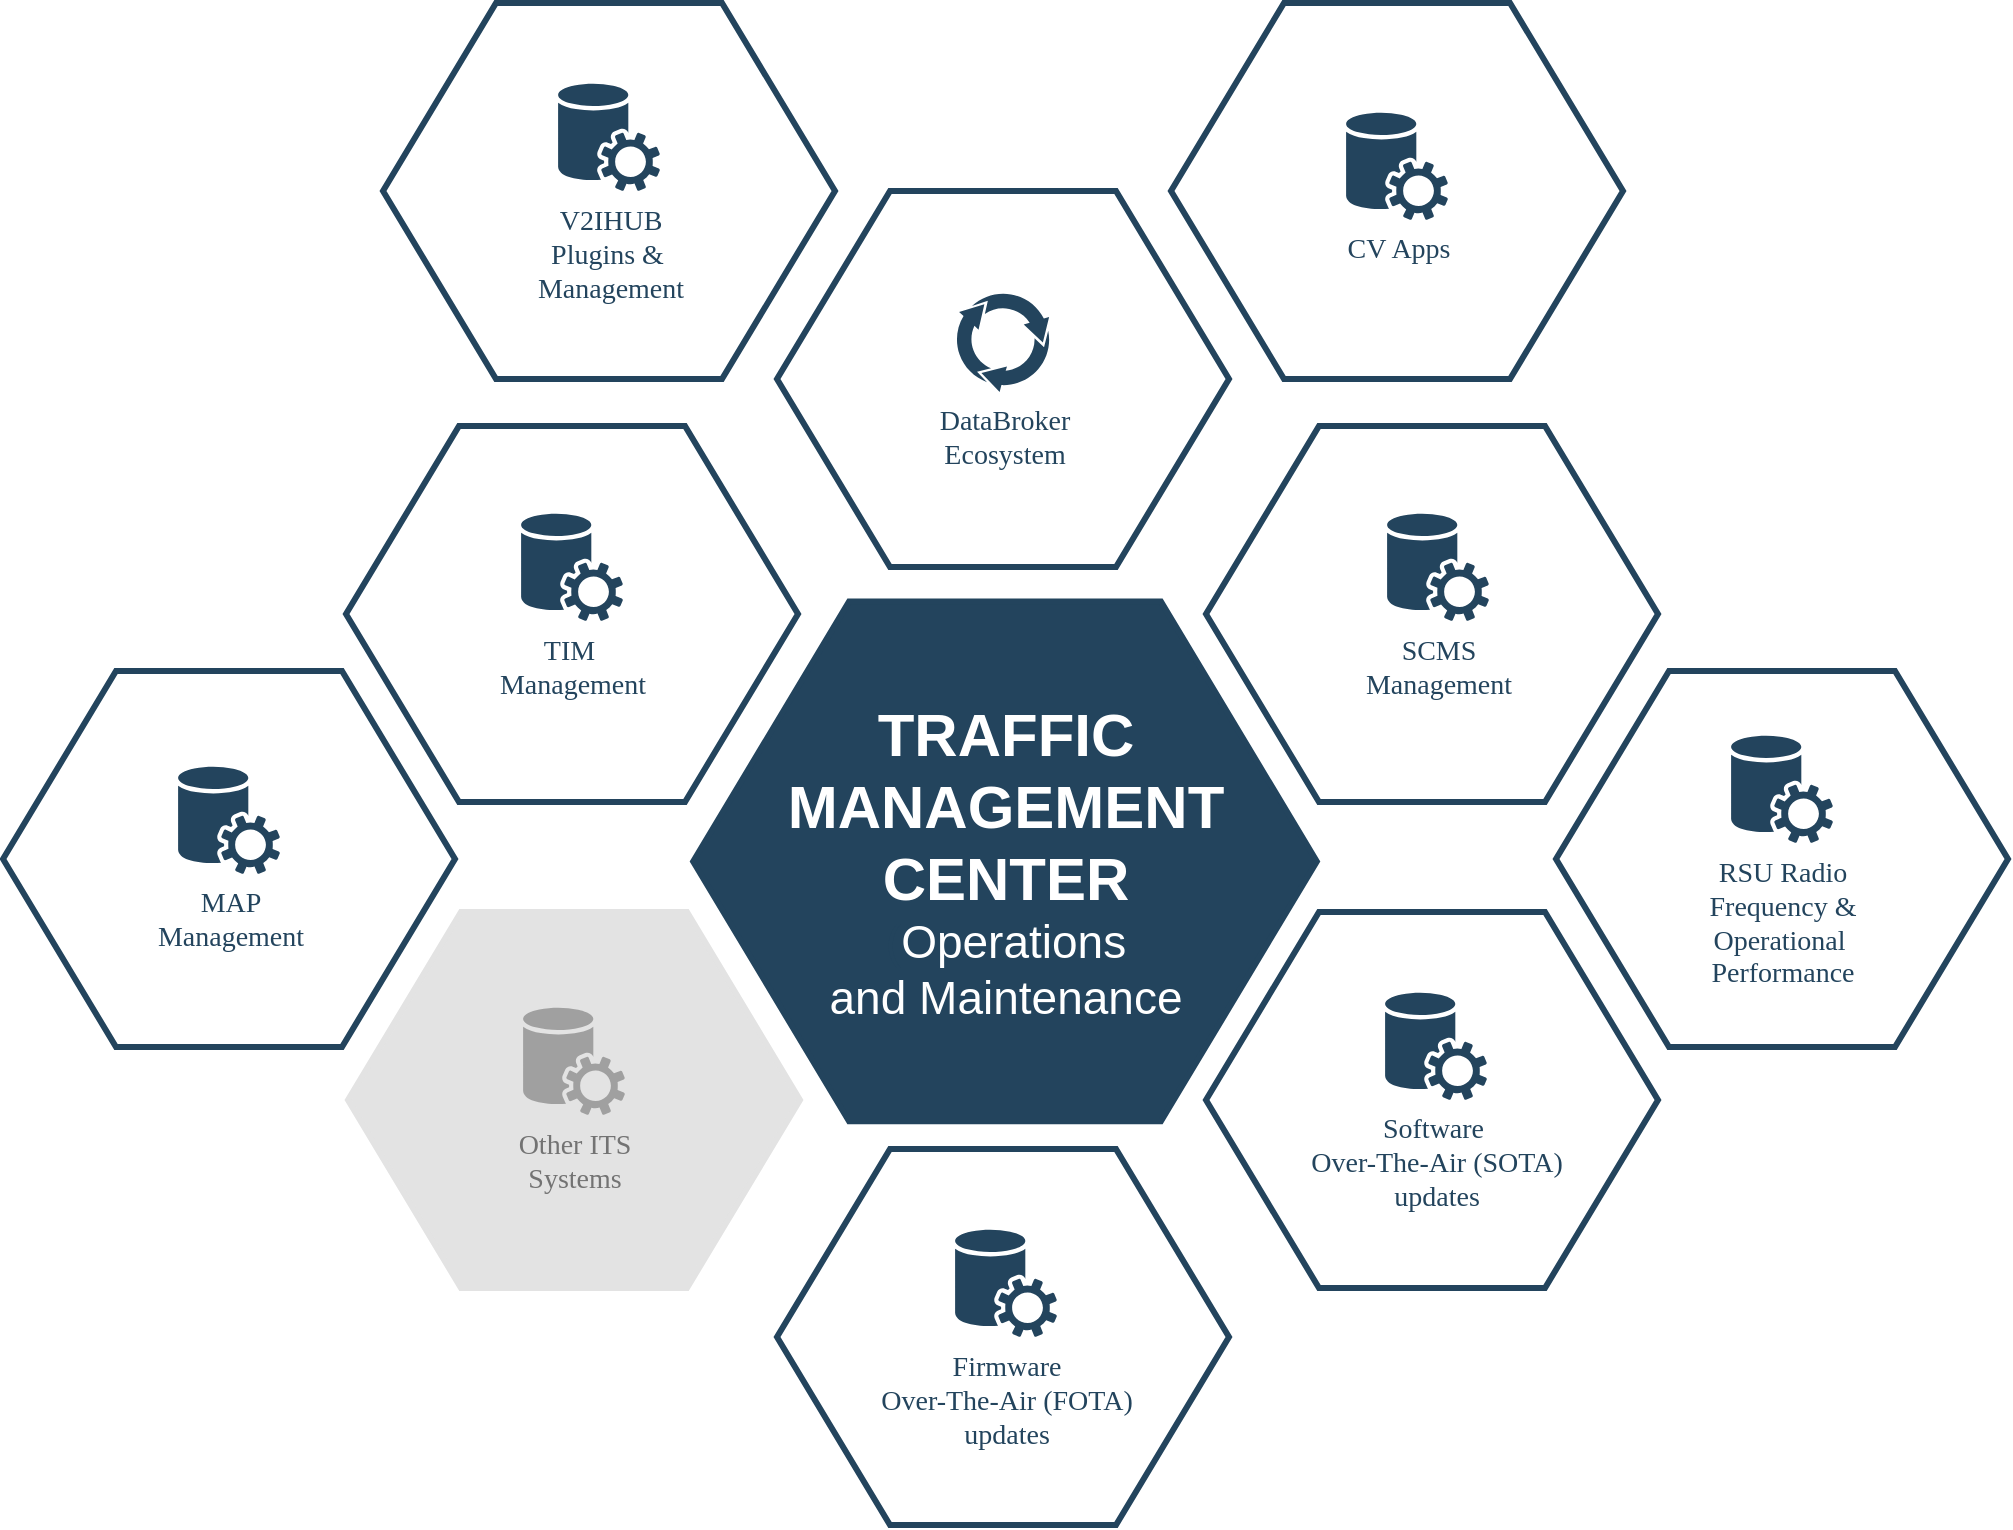 <mxfile version="10.4.6" type="github"><diagram id="07fea595-8f29-1299-0266-81d95cde20df" name="Page-1"><mxGraphModel dx="1991" dy="1079" grid="1" gridSize="10" guides="1" tooltips="1" connect="1" arrows="1" fold="1" page="1" pageScale="1" pageWidth="1100" pageHeight="850" background="#ffffff" math="0" shadow="0"><root><mxCell id="0"/><mxCell id="1" parent="0"/><mxCell id="ZnRn1WutiJvJpjX_OVSR-669" value="" style="shape=hexagon;perimeter=hexagonPerimeter2;whiteSpace=wrap;html=1;shadow=0;labelBackgroundColor=none;strokeColor=#E3E3E3;fillColor=#E3E3E3;gradientColor=none;fontFamily=Helvetica;fontSize=23;fontColor=#E6E6E6;align=center;strokeWidth=3;textOpacity=40;" parent="1" vertex="1"><mxGeometry x="231" y="484" width="226" height="188" as="geometry"/></mxCell><mxCell id="ZnRn1WutiJvJpjX_OVSR-667" value="" style="shape=hexagon;perimeter=hexagonPerimeter2;whiteSpace=wrap;html=1;shadow=0;labelBackgroundColor=none;strokeColor=#23445D;fillColor=#ffffff;gradientColor=none;fontFamily=Helvetica;fontSize=23;fontColor=#23445D;align=center;strokeWidth=3;" parent="1" vertex="1"><mxGeometry x="660" y="484" width="226" height="188" as="geometry"/></mxCell><mxCell id="ZnRn1WutiJvJpjX_OVSR-666" value="" style="shape=hexagon;perimeter=hexagonPerimeter2;whiteSpace=wrap;html=1;shadow=0;labelBackgroundColor=none;strokeColor=#23445D;fillColor=#ffffff;gradientColor=none;fontFamily=Helvetica;fontSize=23;fontColor=#23445D;align=center;strokeWidth=3;fontStyle=1" parent="1" vertex="1"><mxGeometry x="445.5" y="602.5" width="226" height="188" as="geometry"/></mxCell><mxCell id="644" value="&lt;font color=&quot;#ffffff&quot;&gt;&lt;span style=&quot;font-size: 30px&quot;&gt;&lt;b&gt;TRAFFIC MANAGEMENT CENTER&lt;br&gt;&lt;/b&gt;&lt;/span&gt;&lt;/font&gt;(&lt;font color=&quot;#ffffff&quot;&gt;Operations &lt;br&gt;and Maintenance&lt;/font&gt;&lt;br&gt;" style="shape=hexagon;perimeter=hexagonPerimeter2;whiteSpace=wrap;html=1;shadow=0;labelBackgroundColor=none;strokeColor=#23445D;fillColor=#23445D;gradientColor=none;fontFamily=Helvetica;fontSize=23;fontColor=#23445d;align=center;strokeWidth=3;" parent="1" vertex="1"><mxGeometry x="403.579" y="328.798" width="311.842" height="259.868" as="geometry"/></mxCell><mxCell id="645" value="" style="triangle;whiteSpace=wrap;html=1;shadow=0;labelBackgroundColor=none;strokeColor=none;fillColor=#FFFFFF;fontFamily=Helvetica;fontSize=17;fontColor=#23445d;align=center;rotation=90;gradientColor=none;flipV=1;flipH=1;opacity=20;" parent="1" vertex="1"><mxGeometry x="284.5" y="346.667" width="72" height="152" as="geometry"/></mxCell><mxCell id="651" value="" style="shape=hexagon;perimeter=hexagonPerimeter2;whiteSpace=wrap;html=1;shadow=0;labelBackgroundColor=none;strokeColor=#23445D;fillColor=#ffffff;gradientColor=none;fontFamily=Helvetica;fontSize=23;fontColor=#23445D;align=center;strokeWidth=3;" parent="1" vertex="1"><mxGeometry x="230" y="241" width="226" height="188" as="geometry"/></mxCell><mxCell id="ZnRn1WutiJvJpjX_OVSR-658" value="&lt;font color=&quot;#23445d&quot;&gt;TIM&amp;nbsp;&lt;br&gt;Management&lt;/font&gt;" style="shadow=0;dashed=0;html=1;strokeColor=none;fillColor=#23445D;labelPosition=center;verticalLabelPosition=bottom;verticalAlign=top;shape=mxgraph.office.services.central_management_service;rounded=0;comic=0;fontFamily=Verdana;fontSize=14;fontColor=#FFFFFF;" parent="1" vertex="1"><mxGeometry x="317.5" y="284.5" width="51" height="54" as="geometry"/></mxCell><mxCell id="ZnRn1WutiJvJpjX_OVSR-665" value="" style="shape=hexagon;perimeter=hexagonPerimeter2;whiteSpace=wrap;html=1;shadow=0;labelBackgroundColor=none;strokeColor=#23445D;fillColor=#ffffff;gradientColor=none;fontFamily=Helvetica;fontSize=23;fontColor=#23445D;align=center;strokeWidth=3;" parent="1" vertex="1"><mxGeometry x="445.5" y="123.5" width="226" height="188" as="geometry"/></mxCell><mxCell id="ZnRn1WutiJvJpjX_OVSR-668" value="" style="shape=hexagon;perimeter=hexagonPerimeter2;whiteSpace=wrap;html=1;shadow=0;labelBackgroundColor=none;strokeColor=#23445D;fillColor=#ffffff;gradientColor=none;fontFamily=Helvetica;fontSize=23;fontColor=#23445D;align=center;strokeWidth=3;" parent="1" vertex="1"><mxGeometry x="660" y="241" width="226" height="188" as="geometry"/></mxCell><mxCell id="ZnRn1WutiJvJpjX_OVSR-670" value="" style="shape=hexagon;perimeter=hexagonPerimeter2;whiteSpace=wrap;html=1;shadow=0;labelBackgroundColor=none;strokeColor=#23445D;fillColor=#ffffff;gradientColor=none;fontFamily=Helvetica;fontSize=23;fontColor=#23445D;align=center;strokeWidth=3;" parent="1" vertex="1"><mxGeometry x="58.5" y="363.5" width="226" height="188" as="geometry"/></mxCell><mxCell id="ZnRn1WutiJvJpjX_OVSR-671" value="" style="shape=hexagon;perimeter=hexagonPerimeter2;whiteSpace=wrap;html=1;shadow=0;labelBackgroundColor=none;strokeColor=#23445D;fillColor=#ffffff;gradientColor=none;fontFamily=Helvetica;fontSize=23;fontColor=#23445D;align=center;strokeWidth=3;" parent="1" vertex="1"><mxGeometry x="835" y="363.5" width="226" height="188" as="geometry"/></mxCell><mxCell id="ZnRn1WutiJvJpjX_OVSR-672" value="" style="shape=hexagon;perimeter=hexagonPerimeter2;whiteSpace=wrap;html=1;shadow=0;labelBackgroundColor=none;strokeColor=#23445D;fillColor=#ffffff;gradientColor=none;fontFamily=Helvetica;fontSize=23;fontColor=#23445D;align=center;strokeWidth=3;" parent="1" vertex="1"><mxGeometry x="248.5" y="29.5" width="226" height="188" as="geometry"/></mxCell><mxCell id="ZnRn1WutiJvJpjX_OVSR-673" value="" style="shape=hexagon;perimeter=hexagonPerimeter2;whiteSpace=wrap;html=1;shadow=0;labelBackgroundColor=none;strokeColor=#23445D;fillColor=#ffffff;gradientColor=none;fontFamily=Helvetica;fontSize=23;fontColor=#23445D;align=center;strokeWidth=3;" parent="1" vertex="1"><mxGeometry x="642.5" y="29.5" width="226" height="188" as="geometry"/></mxCell><mxCell id="ZnRn1WutiJvJpjX_OVSR-674" value="&lt;font color=&quot;#23445d&quot;&gt;V2IHUB&lt;br&gt;Plugins &amp;amp;&amp;nbsp;&lt;br&gt;Management&lt;/font&gt;" style="shadow=0;dashed=0;html=1;strokeColor=none;fillColor=#23445D;labelPosition=center;verticalLabelPosition=bottom;verticalAlign=top;shape=mxgraph.office.services.central_management_service;rounded=0;comic=0;fontFamily=Verdana;fontSize=14;fontColor=#FFFFFF;" parent="1" vertex="1"><mxGeometry x="336" y="69.5" width="51" height="54" as="geometry"/></mxCell><mxCell id="ZnRn1WutiJvJpjX_OVSR-675" value="&lt;font color=&quot;#23445d&quot;&gt;DataBroker&lt;br&gt;Ecosystem&lt;/font&gt;&lt;br&gt;" style="shadow=0;dashed=0;html=1;strokeColor=none;shape=mxgraph.mscae.general.continuous_cycle;fillColor=#23445D;rounded=0;comic=0;fontFamily=Verdana;fontSize=14;fontColor=#FFFFFF;verticalAlign=top;labelPosition=center;verticalLabelPosition=bottom;align=center;" parent="1" vertex="1"><mxGeometry x="534.5" y="174" width="48" height="50" as="geometry"/></mxCell><mxCell id="ZnRn1WutiJvJpjX_OVSR-678" value="&lt;font color=&quot;#23445d&quot;&gt;CV Apps&lt;/font&gt;" style="shadow=0;dashed=0;html=1;strokeColor=none;fillColor=#23445D;labelPosition=center;verticalLabelPosition=bottom;verticalAlign=top;shape=mxgraph.office.services.central_management_service;rounded=0;comic=0;fontFamily=Verdana;fontSize=14;fontColor=#FFFFFF;" parent="1" vertex="1"><mxGeometry x="730" y="84" width="51" height="54" as="geometry"/></mxCell><mxCell id="ZnRn1WutiJvJpjX_OVSR-679" value="&lt;font color=&quot;#23445d&quot;&gt;SCMS &lt;br&gt;Management&lt;/font&gt;" style="shadow=0;dashed=0;html=1;strokeColor=none;fillColor=#23445D;labelPosition=center;verticalLabelPosition=bottom;verticalAlign=top;shape=mxgraph.office.services.central_management_service;rounded=0;comic=0;fontFamily=Verdana;fontSize=14;fontColor=#FFFFFF;" parent="1" vertex="1"><mxGeometry x="750.5" y="284.5" width="51" height="54" as="geometry"/></mxCell><mxCell id="ZnRn1WutiJvJpjX_OVSR-680" value="&lt;font color=&quot;#23445d&quot;&gt;RSU Radio &lt;br&gt;Frequency &amp;amp;&lt;br&gt;Operational&amp;nbsp;&lt;br&gt;Performance&lt;/font&gt;&lt;br&gt;" style="shadow=0;dashed=0;html=1;strokeColor=none;fillColor=#23445D;labelPosition=center;verticalLabelPosition=bottom;verticalAlign=top;shape=mxgraph.office.services.central_management_service;rounded=0;comic=0;fontFamily=Verdana;fontSize=14;fontColor=#FFFFFF;" parent="1" vertex="1"><mxGeometry x="922.5" y="395.5" width="51" height="54" as="geometry"/></mxCell><mxCell id="ZnRn1WutiJvJpjX_OVSR-682" value="&lt;font color=&quot;#23445d&quot;&gt;Firmware &lt;br&gt;Over-The-Air (FOTA)&lt;br&gt;updates&lt;/font&gt;&lt;br&gt;" style="shadow=0;dashed=0;html=1;strokeColor=none;fillColor=#23445D;labelPosition=center;verticalLabelPosition=bottom;verticalAlign=top;shape=mxgraph.office.services.central_management_service;rounded=0;comic=0;fontFamily=Verdana;fontSize=14;fontColor=#FFFFFF;" parent="1" vertex="1"><mxGeometry x="534.5" y="642.5" width="51" height="54" as="geometry"/></mxCell><mxCell id="ZnRn1WutiJvJpjX_OVSR-683" value="&lt;font color=&quot;#737373&quot;&gt;Other ITS&lt;br&gt;Systems&lt;/font&gt;&lt;br&gt;" style="shadow=0;dashed=0;html=1;strokeColor=none;fillColor=#757575;labelPosition=center;verticalLabelPosition=bottom;verticalAlign=top;shape=mxgraph.office.services.central_management_service;rounded=0;comic=0;fontFamily=Verdana;fontSize=14;fontColor=#FFFFFF;opacity=60;" parent="1" vertex="1"><mxGeometry x="318.5" y="531.5" width="51" height="54" as="geometry"/></mxCell><mxCell id="ZnRn1WutiJvJpjX_OVSR-684" value="&lt;font color=&quot;#23445d&quot;&gt;MAP &lt;br&gt;Management&lt;/font&gt;" style="shadow=0;dashed=0;html=1;strokeColor=none;fillColor=#23445D;labelPosition=center;verticalLabelPosition=bottom;verticalAlign=top;shape=mxgraph.office.services.central_management_service;rounded=0;comic=0;fontFamily=Verdana;fontSize=14;fontColor=#FFFFFF;" parent="1" vertex="1"><mxGeometry x="146" y="411" width="51" height="54" as="geometry"/></mxCell><mxCell id="20_gzdmX6o8kCyvPhKFK-652" value="&lt;font color=&quot;#23445d&quot;&gt;Software&amp;nbsp;&lt;br&gt;Over-The-Air (SOTA)&lt;br&gt;updates&lt;/font&gt;&lt;br&gt;" style="shadow=0;dashed=0;html=1;strokeColor=none;fillColor=#23445D;labelPosition=center;verticalLabelPosition=bottom;verticalAlign=top;shape=mxgraph.office.services.central_management_service;rounded=0;comic=0;fontFamily=Verdana;fontSize=14;fontColor=#FFFFFF;" vertex="1" parent="1"><mxGeometry x="749.5" y="524" width="51" height="54" as="geometry"/></mxCell></root></mxGraphModel></diagram></mxfile>